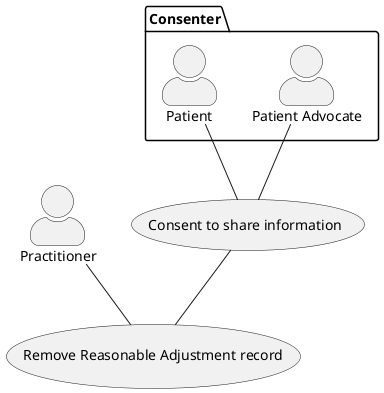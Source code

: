 @startuml

skinparam actorStyle awesome

actor Practitioner as pra
package Consenter {
  actor "Patient Advocate" as pad
  actor Patient as pat
}

usecase  "Consent to share information" as CON
usecase "Remove Reasonable Adjustment record" as RET

pat -- CON
pad -- CON
pra -- RET
CON -- RET


@enduml
